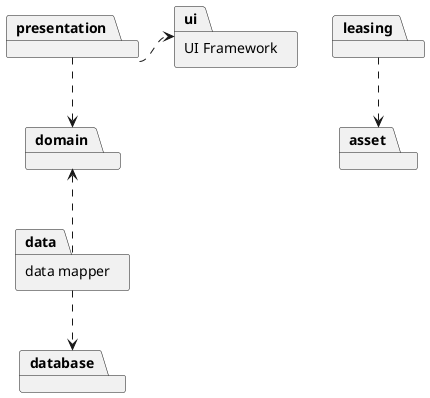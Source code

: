 @startuml

package presentation
package "UI Framework" as ui
package domain
package "data mapper" as data
package database
package leasing
package asset

presentation .> ui
presentation ..> domain
domain <.. data
data ..> database

leasing ..> asset

@enduml